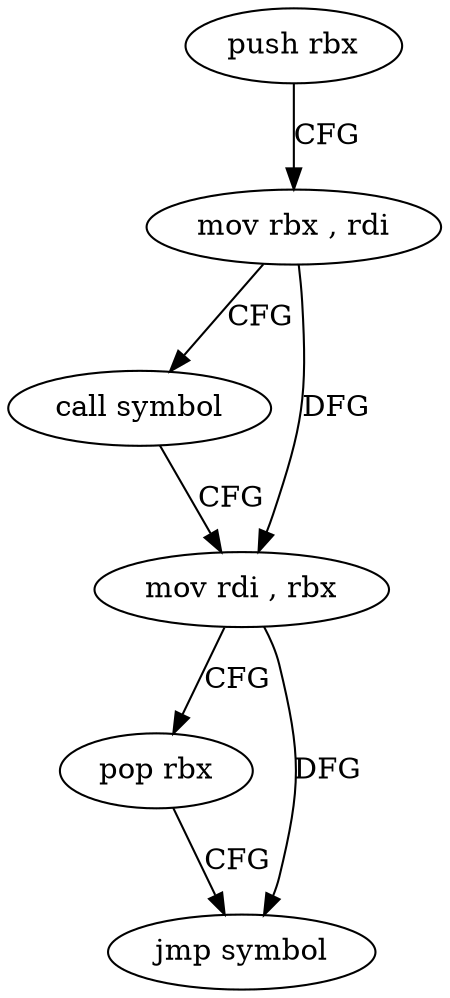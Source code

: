 digraph "func" {
"4264112" [label = "push rbx" ]
"4264113" [label = "mov rbx , rdi" ]
"4264116" [label = "call symbol" ]
"4264121" [label = "mov rdi , rbx" ]
"4264124" [label = "pop rbx" ]
"4264125" [label = "jmp symbol" ]
"4264112" -> "4264113" [ label = "CFG" ]
"4264113" -> "4264116" [ label = "CFG" ]
"4264113" -> "4264121" [ label = "DFG" ]
"4264116" -> "4264121" [ label = "CFG" ]
"4264121" -> "4264124" [ label = "CFG" ]
"4264121" -> "4264125" [ label = "DFG" ]
"4264124" -> "4264125" [ label = "CFG" ]
}
